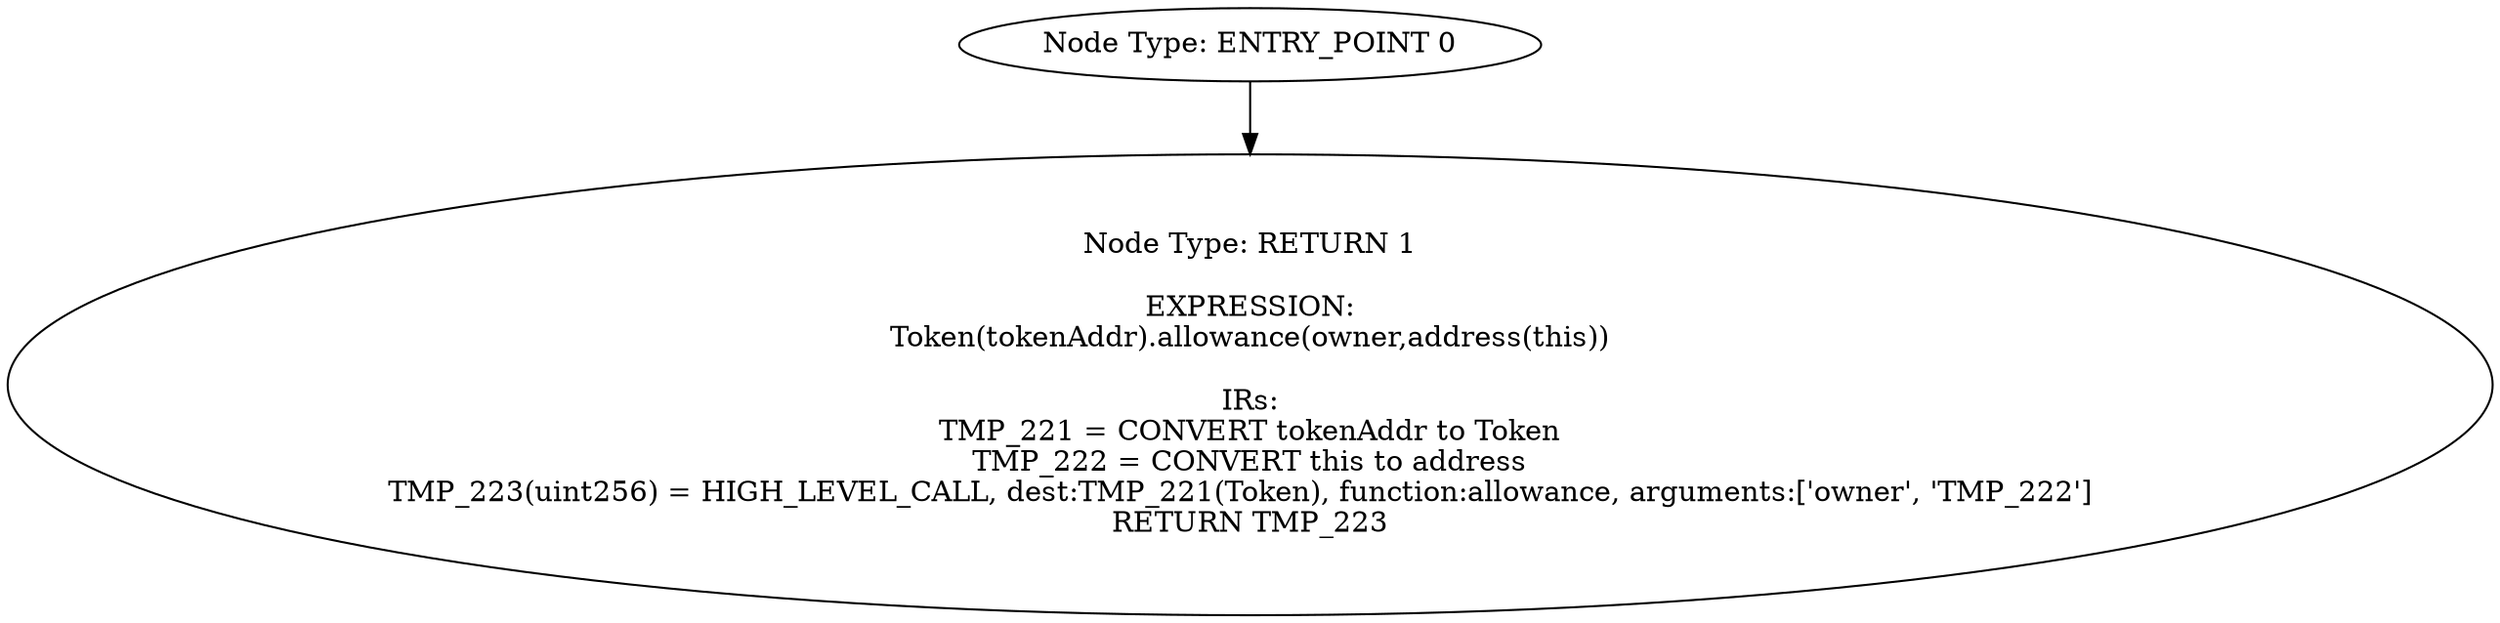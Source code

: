 digraph{
0[label="Node Type: ENTRY_POINT 0
"];
0->1;
1[label="Node Type: RETURN 1

EXPRESSION:
Token(tokenAddr).allowance(owner,address(this))

IRs:
TMP_221 = CONVERT tokenAddr to Token
TMP_222 = CONVERT this to address
TMP_223(uint256) = HIGH_LEVEL_CALL, dest:TMP_221(Token), function:allowance, arguments:['owner', 'TMP_222']  
RETURN TMP_223"];
}
